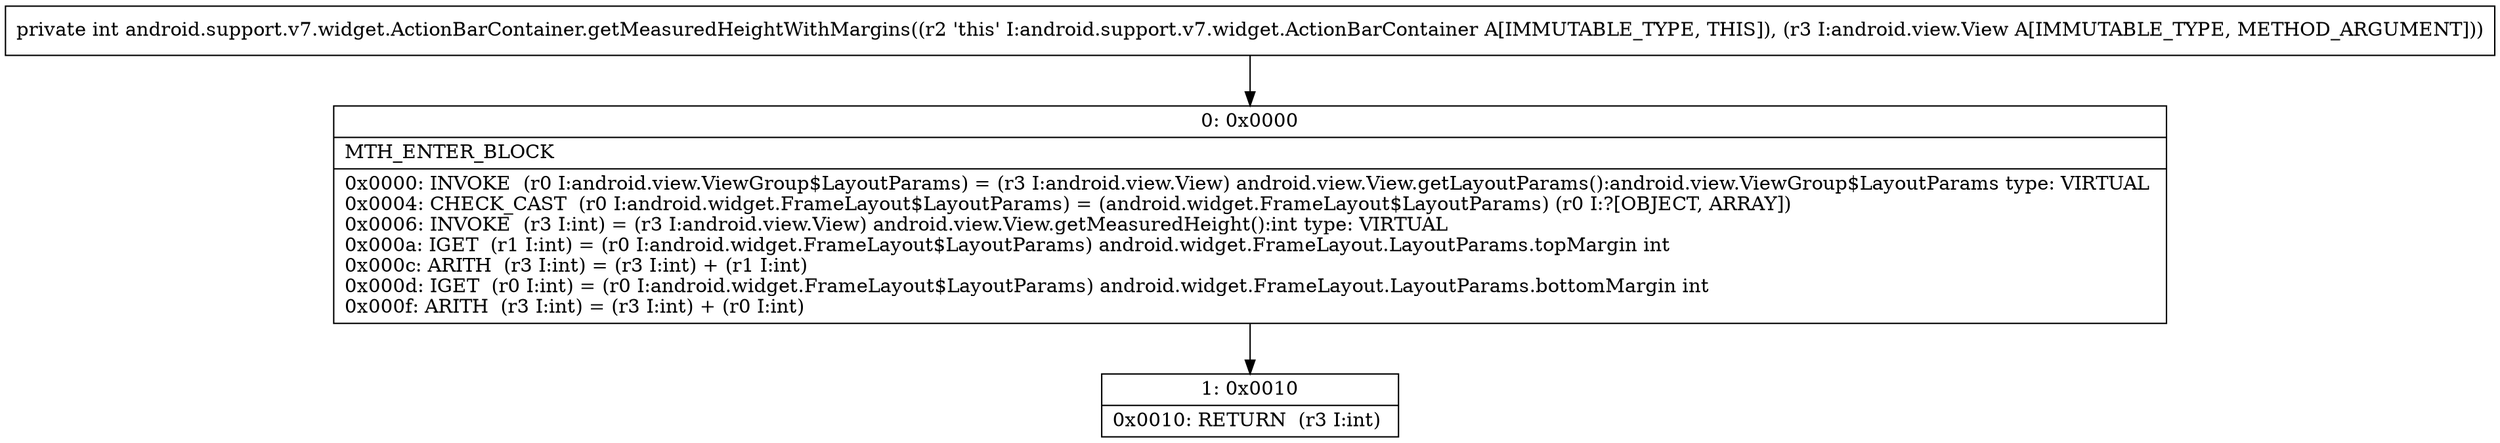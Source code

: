 digraph "CFG forandroid.support.v7.widget.ActionBarContainer.getMeasuredHeightWithMargins(Landroid\/view\/View;)I" {
Node_0 [shape=record,label="{0\:\ 0x0000|MTH_ENTER_BLOCK\l|0x0000: INVOKE  (r0 I:android.view.ViewGroup$LayoutParams) = (r3 I:android.view.View) android.view.View.getLayoutParams():android.view.ViewGroup$LayoutParams type: VIRTUAL \l0x0004: CHECK_CAST  (r0 I:android.widget.FrameLayout$LayoutParams) = (android.widget.FrameLayout$LayoutParams) (r0 I:?[OBJECT, ARRAY]) \l0x0006: INVOKE  (r3 I:int) = (r3 I:android.view.View) android.view.View.getMeasuredHeight():int type: VIRTUAL \l0x000a: IGET  (r1 I:int) = (r0 I:android.widget.FrameLayout$LayoutParams) android.widget.FrameLayout.LayoutParams.topMargin int \l0x000c: ARITH  (r3 I:int) = (r3 I:int) + (r1 I:int) \l0x000d: IGET  (r0 I:int) = (r0 I:android.widget.FrameLayout$LayoutParams) android.widget.FrameLayout.LayoutParams.bottomMargin int \l0x000f: ARITH  (r3 I:int) = (r3 I:int) + (r0 I:int) \l}"];
Node_1 [shape=record,label="{1\:\ 0x0010|0x0010: RETURN  (r3 I:int) \l}"];
MethodNode[shape=record,label="{private int android.support.v7.widget.ActionBarContainer.getMeasuredHeightWithMargins((r2 'this' I:android.support.v7.widget.ActionBarContainer A[IMMUTABLE_TYPE, THIS]), (r3 I:android.view.View A[IMMUTABLE_TYPE, METHOD_ARGUMENT])) }"];
MethodNode -> Node_0;
Node_0 -> Node_1;
}

